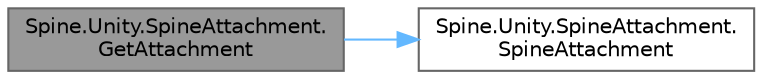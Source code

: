 digraph "Spine.Unity.SpineAttachment.GetAttachment"
{
 // LATEX_PDF_SIZE
  bgcolor="transparent";
  edge [fontname=Helvetica,fontsize=10,labelfontname=Helvetica,labelfontsize=10];
  node [fontname=Helvetica,fontsize=10,shape=box,height=0.2,width=0.4];
  rankdir="LR";
  Node1 [id="Node000001",label="Spine.Unity.SpineAttachment.\lGetAttachment",height=0.2,width=0.4,color="gray40", fillcolor="grey60", style="filled", fontcolor="black",tooltip=" "];
  Node1 -> Node2 [id="edge1_Node000001_Node000002",color="steelblue1",style="solid",tooltip=" "];
  Node2 [id="Node000002",label="Spine.Unity.SpineAttachment.\lSpineAttachment",height=0.2,width=0.4,color="grey40", fillcolor="white", style="filled",URL="$class_spine_1_1_unity_1_1_spine_attachment.html#a08f234fffdafe4437c0a3cb41c3b340a",tooltip="Smart popup menu for Spine Attachments"];
}
